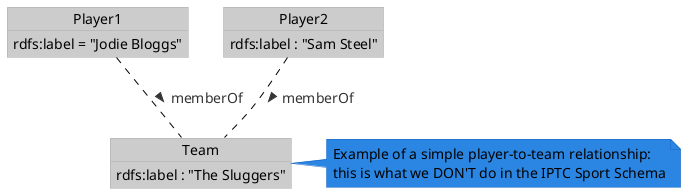 @startuml
!theme reddress-lightblue
skinparam DefaultFontSize 14

object Player1 {
  rdfs:label = "Jodie Bloggs"
}

object Player2 {
  rdfs:label : "Sam Steel"
}

object Team {
  rdfs:label : "The Sluggers"
}
note right : Example of a simple player-to-team relationship:\nthis is what we DON'T do in the IPTC Sport Schema

Player1 .. Team : > memberOf
Player2 .. Team : > memberOf

@enduml
